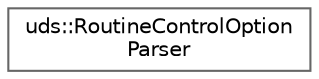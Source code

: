 digraph "Graphical Class Hierarchy"
{
 // LATEX_PDF_SIZE
  bgcolor="transparent";
  edge [fontname=Helvetica,fontsize=10,labelfontname=Helvetica,labelfontsize=10];
  node [fontname=Helvetica,fontsize=10,shape=box,height=0.2,width=0.4];
  rankdir="LR";
  Node0 [id="Node000000",label="uds::RoutineControlOption\lParser",height=0.2,width=0.4,color="grey40", fillcolor="white", style="filled",URL="$d0/ddf/classuds_1_1RoutineControlOptionParser.html",tooltip=" "];
}
